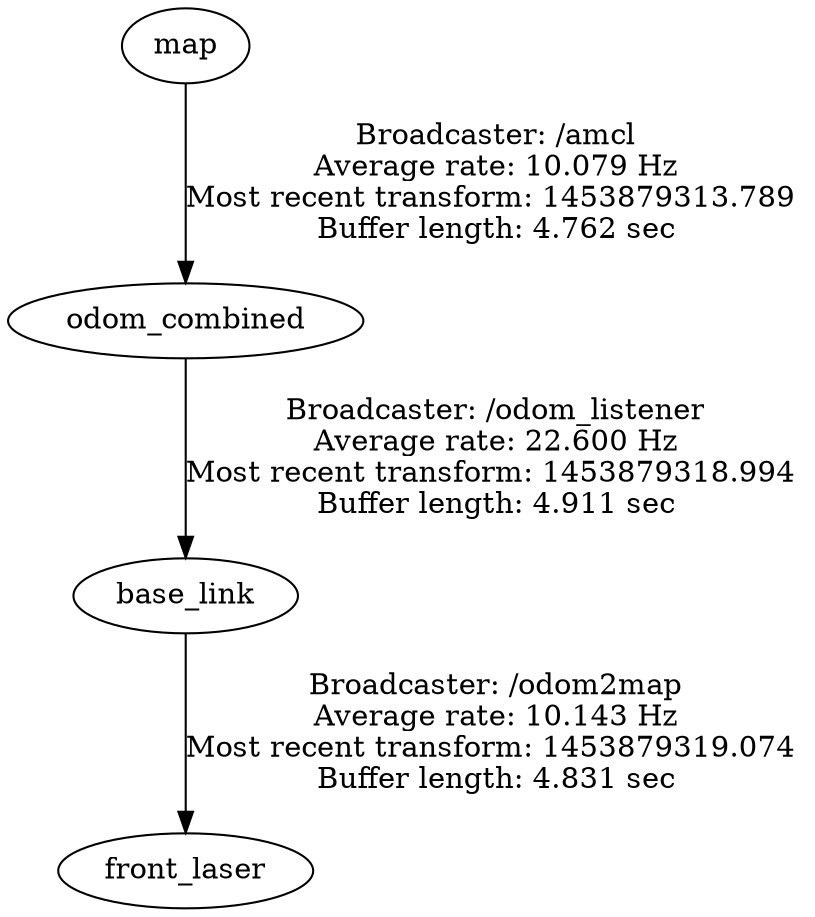 digraph G {
"odom_combined" -> "base_link"[label="Broadcaster: /odom_listener\nAverage rate: 22.600 Hz\nMost recent transform: 1453879318.994 \nBuffer length: 4.911 sec\n"];
"map" -> "odom_combined"[label="Broadcaster: /amcl\nAverage rate: 10.079 Hz\nMost recent transform: 1453879313.789 \nBuffer length: 4.762 sec\n"];
"base_link" -> "front_laser"[label="Broadcaster: /odom2map\nAverage rate: 10.143 Hz\nMost recent transform: 1453879319.074 \nBuffer length: 4.831 sec\n"];
}